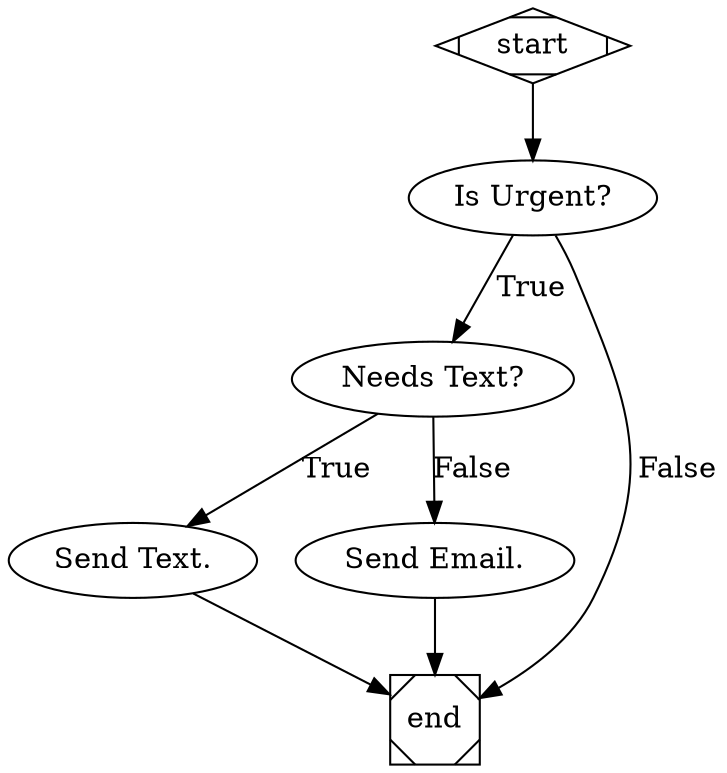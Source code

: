 digraph one {
	start -> urgent;
	urgent -> needs_text [label=" True"]
	needs_text -> send_text [label="True"];
	urgent -> end [label=" False"];
	needs_text -> send_email [label="False"];
	send_text -> end;
	send_email -> end;

	start [shape=Mdiamond];
	urgent[label="Is Urgent?"];
	needs_text [label="Needs Text?"]
	send_text[label="Send Text."]
	send_email[label="Send Email."]
	end [shape=Msquare];
}

